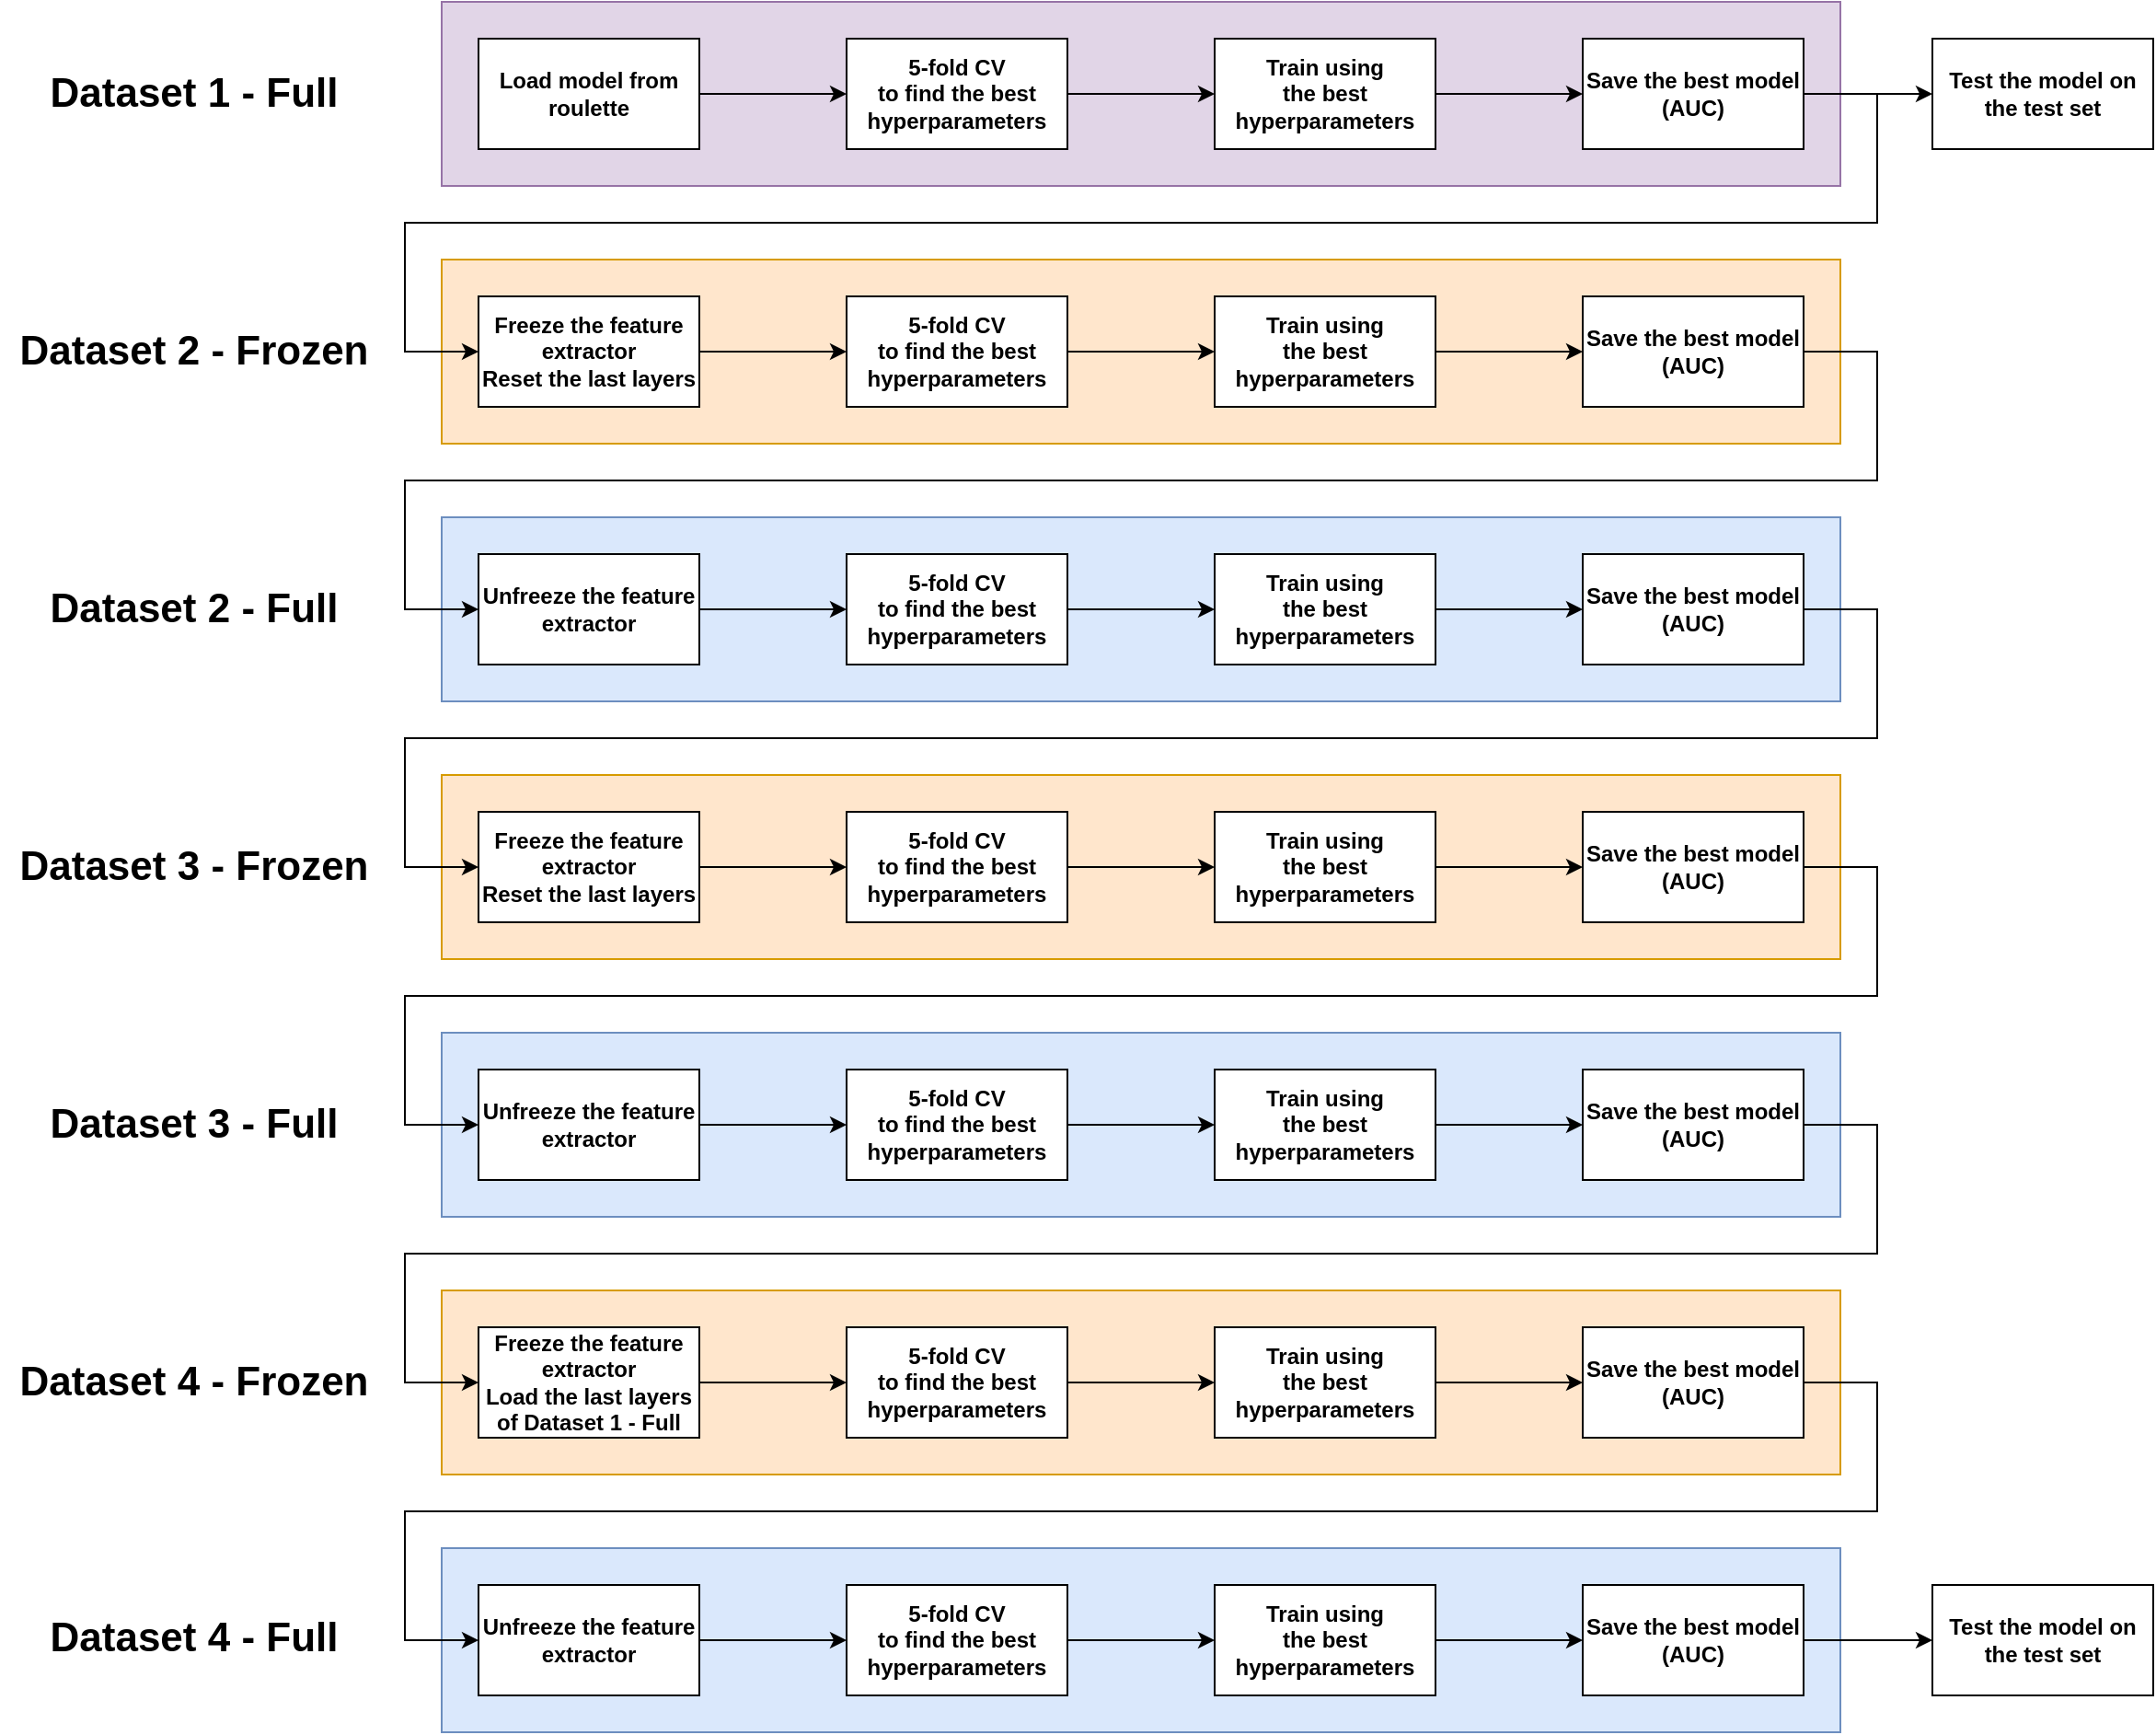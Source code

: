 <mxfile version="12.7.0" type="device"><diagram id="yCwgQxcQXu_XpX-il6eW" name="Page-1"><mxGraphModel dx="1808" dy="909" grid="0" gridSize="10" guides="1" tooltips="1" connect="1" arrows="1" fold="1" page="0" pageScale="1" pageWidth="827" pageHeight="1169" math="0" shadow="0"><root><mxCell id="0"/><mxCell id="1" parent="0"/><mxCell id="eRmYv4SFWFzEGVHq96t6-38" value="" style="rounded=0;whiteSpace=wrap;html=1;fillColor=#ffe6cc;strokeColor=#d79b00;" vertex="1" parent="1"><mxGeometry y="140" width="760" height="100" as="geometry"/></mxCell><mxCell id="eRmYv4SFWFzEGVHq96t6-68" value="" style="rounded=0;whiteSpace=wrap;html=1;fillColor=#ffe6cc;strokeColor=#d79b00;" vertex="1" parent="1"><mxGeometry y="700" width="760" height="100" as="geometry"/></mxCell><mxCell id="eRmYv4SFWFzEGVHq96t6-52" value="" style="rounded=0;whiteSpace=wrap;html=1;fillColor=#ffe6cc;strokeColor=#d79b00;" vertex="1" parent="1"><mxGeometry y="420" width="760" height="100" as="geometry"/></mxCell><mxCell id="eRmYv4SFWFzEGVHq96t6-46" value="" style="rounded=0;whiteSpace=wrap;html=1;fillColor=#dae8fc;strokeColor=#6c8ebf;" vertex="1" parent="1"><mxGeometry y="280" width="760" height="100" as="geometry"/></mxCell><mxCell id="eRmYv4SFWFzEGVHq96t6-49" style="edgeStyle=orthogonalEdgeStyle;rounded=0;orthogonalLoop=1;jettySize=auto;html=1;exitX=1;exitY=0.5;exitDx=0;exitDy=0;entryX=0;entryY=0.5;entryDx=0;entryDy=0;" edge="1" parent="1" source="eRmYv4SFWFzEGVHq96t6-37" target="eRmYv4SFWFzEGVHq96t6-40"><mxGeometry relative="1" as="geometry"><Array as="points"><mxPoint x="780" y="190"/><mxPoint x="780" y="260"/><mxPoint x="-20" y="260"/><mxPoint x="-20" y="330"/></Array></mxGeometry></mxCell><mxCell id="eRmYv4SFWFzEGVHq96t6-21" value="" style="rounded=0;whiteSpace=wrap;html=1;fillColor=#e1d5e7;strokeColor=#9673a6;" vertex="1" parent="1"><mxGeometry width="760" height="100" as="geometry"/></mxCell><mxCell id="eRmYv4SFWFzEGVHq96t6-16" value="" style="edgeStyle=orthogonalEdgeStyle;rounded=0;orthogonalLoop=1;jettySize=auto;html=1;" edge="1" parent="1" source="eRmYv4SFWFzEGVHq96t6-1" target="eRmYv4SFWFzEGVHq96t6-15"><mxGeometry relative="1" as="geometry"/></mxCell><mxCell id="eRmYv4SFWFzEGVHq96t6-1" value="Load model from roulette" style="rounded=0;whiteSpace=wrap;html=1;fontStyle=1" vertex="1" parent="1"><mxGeometry x="20" y="20" width="120" height="60" as="geometry"/></mxCell><mxCell id="eRmYv4SFWFzEGVHq96t6-18" value="" style="edgeStyle=orthogonalEdgeStyle;rounded=0;orthogonalLoop=1;jettySize=auto;html=1;" edge="1" parent="1" source="eRmYv4SFWFzEGVHq96t6-15" target="eRmYv4SFWFzEGVHq96t6-17"><mxGeometry relative="1" as="geometry"/></mxCell><mxCell id="eRmYv4SFWFzEGVHq96t6-15" value="5-fold CV &lt;br&gt;to find the best &lt;br&gt;hyperparameters" style="rounded=0;whiteSpace=wrap;html=1;fontStyle=1" vertex="1" parent="1"><mxGeometry x="220" y="20" width="120" height="60" as="geometry"/></mxCell><mxCell id="eRmYv4SFWFzEGVHq96t6-20" value="" style="edgeStyle=orthogonalEdgeStyle;rounded=0;orthogonalLoop=1;jettySize=auto;html=1;" edge="1" parent="1" source="eRmYv4SFWFzEGVHq96t6-17" target="eRmYv4SFWFzEGVHq96t6-19"><mxGeometry relative="1" as="geometry"/></mxCell><mxCell id="eRmYv4SFWFzEGVHq96t6-17" value="Train using&lt;br&gt;the best hyperparameters" style="rounded=0;whiteSpace=wrap;html=1;fontStyle=1" vertex="1" parent="1"><mxGeometry x="420" y="20" width="120" height="60" as="geometry"/></mxCell><mxCell id="eRmYv4SFWFzEGVHq96t6-48" style="edgeStyle=orthogonalEdgeStyle;rounded=0;orthogonalLoop=1;jettySize=auto;html=1;exitX=1;exitY=0.5;exitDx=0;exitDy=0;entryX=0;entryY=0.5;entryDx=0;entryDy=0;" edge="1" parent="1" source="eRmYv4SFWFzEGVHq96t6-19" target="eRmYv4SFWFzEGVHq96t6-32"><mxGeometry relative="1" as="geometry"><Array as="points"><mxPoint x="780" y="50"/><mxPoint x="780" y="120"/><mxPoint x="-20" y="120"/><mxPoint x="-20" y="190"/></Array></mxGeometry></mxCell><mxCell id="eRmYv4SFWFzEGVHq96t6-97" style="edgeStyle=orthogonalEdgeStyle;rounded=0;orthogonalLoop=1;jettySize=auto;html=1;exitX=1;exitY=0.5;exitDx=0;exitDy=0;entryX=0;entryY=0.5;entryDx=0;entryDy=0;" edge="1" parent="1" source="eRmYv4SFWFzEGVHq96t6-19" target="eRmYv4SFWFzEGVHq96t6-96"><mxGeometry relative="1" as="geometry"/></mxCell><mxCell id="eRmYv4SFWFzEGVHq96t6-19" value="Save the best model&lt;br style=&quot;font-size: 4px&quot;&gt;(AUC)" style="rounded=0;whiteSpace=wrap;html=1;fontStyle=1" vertex="1" parent="1"><mxGeometry x="620" y="20" width="120" height="60" as="geometry"/></mxCell><mxCell id="eRmYv4SFWFzEGVHq96t6-31" value="" style="edgeStyle=orthogonalEdgeStyle;rounded=0;orthogonalLoop=1;jettySize=auto;html=1;" edge="1" parent="1" source="eRmYv4SFWFzEGVHq96t6-32" target="eRmYv4SFWFzEGVHq96t6-34"><mxGeometry relative="1" as="geometry"/></mxCell><mxCell id="eRmYv4SFWFzEGVHq96t6-32" value="Freeze the feature extractor&lt;br&gt;Reset the last layers" style="rounded=0;whiteSpace=wrap;html=1;fontStyle=1" vertex="1" parent="1"><mxGeometry x="20" y="160" width="120" height="60" as="geometry"/></mxCell><mxCell id="eRmYv4SFWFzEGVHq96t6-33" value="" style="edgeStyle=orthogonalEdgeStyle;rounded=0;orthogonalLoop=1;jettySize=auto;html=1;" edge="1" parent="1" source="eRmYv4SFWFzEGVHq96t6-34" target="eRmYv4SFWFzEGVHq96t6-36"><mxGeometry relative="1" as="geometry"/></mxCell><mxCell id="eRmYv4SFWFzEGVHq96t6-34" value="5-fold CV&lt;br&gt;to find the best hyperparameters" style="rounded=0;whiteSpace=wrap;html=1;fontStyle=1" vertex="1" parent="1"><mxGeometry x="220" y="160" width="120" height="60" as="geometry"/></mxCell><mxCell id="eRmYv4SFWFzEGVHq96t6-35" value="" style="edgeStyle=orthogonalEdgeStyle;rounded=0;orthogonalLoop=1;jettySize=auto;html=1;" edge="1" parent="1" source="eRmYv4SFWFzEGVHq96t6-36" target="eRmYv4SFWFzEGVHq96t6-37"><mxGeometry relative="1" as="geometry"/></mxCell><mxCell id="eRmYv4SFWFzEGVHq96t6-36" value="Train using&lt;br&gt;the best hyperparameters" style="rounded=0;whiteSpace=wrap;html=1;fontStyle=1" vertex="1" parent="1"><mxGeometry x="420" y="160" width="120" height="60" as="geometry"/></mxCell><mxCell id="eRmYv4SFWFzEGVHq96t6-37" value="Save the best model&lt;br&gt;(AUC)" style="rounded=0;whiteSpace=wrap;html=1;fontStyle=1" vertex="1" parent="1"><mxGeometry x="620" y="160" width="120" height="60" as="geometry"/></mxCell><mxCell id="eRmYv4SFWFzEGVHq96t6-39" value="" style="edgeStyle=orthogonalEdgeStyle;rounded=0;orthogonalLoop=1;jettySize=auto;html=1;" edge="1" parent="1" source="eRmYv4SFWFzEGVHq96t6-40" target="eRmYv4SFWFzEGVHq96t6-42"><mxGeometry relative="1" as="geometry"/></mxCell><mxCell id="eRmYv4SFWFzEGVHq96t6-40" value="Unfreeze the feature extractor" style="rounded=0;whiteSpace=wrap;html=1;fontStyle=1" vertex="1" parent="1"><mxGeometry x="20" y="300" width="120" height="60" as="geometry"/></mxCell><mxCell id="eRmYv4SFWFzEGVHq96t6-41" value="" style="edgeStyle=orthogonalEdgeStyle;rounded=0;orthogonalLoop=1;jettySize=auto;html=1;" edge="1" parent="1" source="eRmYv4SFWFzEGVHq96t6-42" target="eRmYv4SFWFzEGVHq96t6-44"><mxGeometry relative="1" as="geometry"/></mxCell><mxCell id="eRmYv4SFWFzEGVHq96t6-42" value="5-fold CV&lt;br&gt;to find the best hyperparameters" style="rounded=0;whiteSpace=wrap;html=1;fontStyle=1" vertex="1" parent="1"><mxGeometry x="220" y="300" width="120" height="60" as="geometry"/></mxCell><mxCell id="eRmYv4SFWFzEGVHq96t6-43" value="" style="edgeStyle=orthogonalEdgeStyle;rounded=0;orthogonalLoop=1;jettySize=auto;html=1;" edge="1" parent="1" source="eRmYv4SFWFzEGVHq96t6-44" target="eRmYv4SFWFzEGVHq96t6-45"><mxGeometry relative="1" as="geometry"/></mxCell><mxCell id="eRmYv4SFWFzEGVHq96t6-44" value="Train using&lt;br&gt;the best hyperparameters" style="rounded=0;whiteSpace=wrap;html=1;fontStyle=1" vertex="1" parent="1"><mxGeometry x="420" y="300" width="120" height="60" as="geometry"/></mxCell><mxCell id="eRmYv4SFWFzEGVHq96t6-83" style="edgeStyle=orthogonalEdgeStyle;rounded=0;orthogonalLoop=1;jettySize=auto;html=1;exitX=1;exitY=0.5;exitDx=0;exitDy=0;" edge="1" parent="1" source="eRmYv4SFWFzEGVHq96t6-45" target="eRmYv4SFWFzEGVHq96t6-54"><mxGeometry relative="1" as="geometry"><Array as="points"><mxPoint x="780" y="330"/><mxPoint x="780" y="400"/><mxPoint x="-20" y="400"/><mxPoint x="-20" y="470"/></Array></mxGeometry></mxCell><mxCell id="eRmYv4SFWFzEGVHq96t6-45" value="Save the best model&lt;br&gt;(AUC)" style="rounded=0;whiteSpace=wrap;html=1;fontStyle=1" vertex="1" parent="1"><mxGeometry x="620" y="300" width="120" height="60" as="geometry"/></mxCell><mxCell id="eRmYv4SFWFzEGVHq96t6-51" value="" style="rounded=0;whiteSpace=wrap;html=1;fillColor=#dae8fc;strokeColor=#6c8ebf;" vertex="1" parent="1"><mxGeometry y="560" width="760" height="100" as="geometry"/></mxCell><mxCell id="eRmYv4SFWFzEGVHq96t6-53" value="" style="edgeStyle=orthogonalEdgeStyle;rounded=0;orthogonalLoop=1;jettySize=auto;html=1;" edge="1" parent="1" source="eRmYv4SFWFzEGVHq96t6-54" target="eRmYv4SFWFzEGVHq96t6-56"><mxGeometry relative="1" as="geometry"/></mxCell><mxCell id="eRmYv4SFWFzEGVHq96t6-54" value="Freeze the feature extractor&lt;br&gt;Reset the last layers" style="rounded=0;whiteSpace=wrap;html=1;fontStyle=1" vertex="1" parent="1"><mxGeometry x="20" y="440" width="120" height="60" as="geometry"/></mxCell><mxCell id="eRmYv4SFWFzEGVHq96t6-55" value="" style="edgeStyle=orthogonalEdgeStyle;rounded=0;orthogonalLoop=1;jettySize=auto;html=1;" edge="1" parent="1" source="eRmYv4SFWFzEGVHq96t6-56" target="eRmYv4SFWFzEGVHq96t6-58"><mxGeometry relative="1" as="geometry"/></mxCell><mxCell id="eRmYv4SFWFzEGVHq96t6-56" value="5-fold CV&lt;br&gt;to find the best hyperparameters" style="rounded=0;whiteSpace=wrap;html=1;fontStyle=1" vertex="1" parent="1"><mxGeometry x="220" y="440" width="120" height="60" as="geometry"/></mxCell><mxCell id="eRmYv4SFWFzEGVHq96t6-57" value="" style="edgeStyle=orthogonalEdgeStyle;rounded=0;orthogonalLoop=1;jettySize=auto;html=1;" edge="1" parent="1" source="eRmYv4SFWFzEGVHq96t6-58" target="eRmYv4SFWFzEGVHq96t6-59"><mxGeometry relative="1" as="geometry"/></mxCell><mxCell id="eRmYv4SFWFzEGVHq96t6-58" value="Train using&lt;br&gt;the best hyperparameters" style="rounded=0;whiteSpace=wrap;html=1;fontStyle=1" vertex="1" parent="1"><mxGeometry x="420" y="440" width="120" height="60" as="geometry"/></mxCell><mxCell id="eRmYv4SFWFzEGVHq96t6-84" style="edgeStyle=orthogonalEdgeStyle;rounded=0;orthogonalLoop=1;jettySize=auto;html=1;exitX=1;exitY=0.5;exitDx=0;exitDy=0;entryX=0;entryY=0.5;entryDx=0;entryDy=0;" edge="1" parent="1" source="eRmYv4SFWFzEGVHq96t6-59" target="eRmYv4SFWFzEGVHq96t6-61"><mxGeometry relative="1" as="geometry"><Array as="points"><mxPoint x="780" y="470"/><mxPoint x="780" y="540"/><mxPoint x="-20" y="540"/><mxPoint x="-20" y="610"/></Array></mxGeometry></mxCell><mxCell id="eRmYv4SFWFzEGVHq96t6-59" value="Save the best model&lt;br&gt;(AUC)" style="rounded=0;whiteSpace=wrap;html=1;fontStyle=1" vertex="1" parent="1"><mxGeometry x="620" y="440" width="120" height="60" as="geometry"/></mxCell><mxCell id="eRmYv4SFWFzEGVHq96t6-60" value="" style="edgeStyle=orthogonalEdgeStyle;rounded=0;orthogonalLoop=1;jettySize=auto;html=1;" edge="1" parent="1" source="eRmYv4SFWFzEGVHq96t6-61" target="eRmYv4SFWFzEGVHq96t6-63"><mxGeometry relative="1" as="geometry"/></mxCell><mxCell id="eRmYv4SFWFzEGVHq96t6-61" value="Unfreeze the feature extractor" style="rounded=0;whiteSpace=wrap;html=1;fontStyle=1" vertex="1" parent="1"><mxGeometry x="20" y="580" width="120" height="60" as="geometry"/></mxCell><mxCell id="eRmYv4SFWFzEGVHq96t6-62" value="" style="edgeStyle=orthogonalEdgeStyle;rounded=0;orthogonalLoop=1;jettySize=auto;html=1;" edge="1" parent="1" source="eRmYv4SFWFzEGVHq96t6-63" target="eRmYv4SFWFzEGVHq96t6-65"><mxGeometry relative="1" as="geometry"/></mxCell><mxCell id="eRmYv4SFWFzEGVHq96t6-63" value="5-fold CV&lt;br&gt;to find the best hyperparameters" style="rounded=0;whiteSpace=wrap;html=1;fontStyle=1" vertex="1" parent="1"><mxGeometry x="220" y="580" width="120" height="60" as="geometry"/></mxCell><mxCell id="eRmYv4SFWFzEGVHq96t6-64" value="" style="edgeStyle=orthogonalEdgeStyle;rounded=0;orthogonalLoop=1;jettySize=auto;html=1;" edge="1" parent="1" source="eRmYv4SFWFzEGVHq96t6-65" target="eRmYv4SFWFzEGVHq96t6-66"><mxGeometry relative="1" as="geometry"/></mxCell><mxCell id="eRmYv4SFWFzEGVHq96t6-65" value="Train using&lt;br&gt;the best hyperparameters" style="rounded=0;whiteSpace=wrap;html=1;fontStyle=1" vertex="1" parent="1"><mxGeometry x="420" y="580" width="120" height="60" as="geometry"/></mxCell><mxCell id="eRmYv4SFWFzEGVHq96t6-85" style="edgeStyle=orthogonalEdgeStyle;rounded=0;orthogonalLoop=1;jettySize=auto;html=1;exitX=1;exitY=0.5;exitDx=0;exitDy=0;entryX=0;entryY=0.5;entryDx=0;entryDy=0;" edge="1" parent="1" source="eRmYv4SFWFzEGVHq96t6-66" target="eRmYv4SFWFzEGVHq96t6-70"><mxGeometry relative="1" as="geometry"><Array as="points"><mxPoint x="780" y="610"/><mxPoint x="780" y="680"/><mxPoint x="-20" y="680"/><mxPoint x="-20" y="750"/></Array></mxGeometry></mxCell><mxCell id="eRmYv4SFWFzEGVHq96t6-66" value="Save the best model&lt;br&gt;(AUC)" style="rounded=0;whiteSpace=wrap;html=1;fontStyle=1" vertex="1" parent="1"><mxGeometry x="620" y="580" width="120" height="60" as="geometry"/></mxCell><mxCell id="eRmYv4SFWFzEGVHq96t6-67" value="" style="rounded=0;whiteSpace=wrap;html=1;fillColor=#dae8fc;strokeColor=#6c8ebf;" vertex="1" parent="1"><mxGeometry y="840" width="760" height="100" as="geometry"/></mxCell><mxCell id="eRmYv4SFWFzEGVHq96t6-86" style="edgeStyle=orthogonalEdgeStyle;rounded=0;orthogonalLoop=1;jettySize=auto;html=1;exitX=1;exitY=0.5;exitDx=0;exitDy=0;entryX=0;entryY=0.5;entryDx=0;entryDy=0;" edge="1" parent="1" source="eRmYv4SFWFzEGVHq96t6-75" target="eRmYv4SFWFzEGVHq96t6-77"><mxGeometry relative="1" as="geometry"><Array as="points"><mxPoint x="780" y="750"/><mxPoint x="780" y="820"/><mxPoint x="-20" y="820"/><mxPoint x="-20" y="890"/></Array></mxGeometry></mxCell><mxCell id="eRmYv4SFWFzEGVHq96t6-69" value="" style="edgeStyle=orthogonalEdgeStyle;rounded=0;orthogonalLoop=1;jettySize=auto;html=1;" edge="1" parent="1" source="eRmYv4SFWFzEGVHq96t6-70" target="eRmYv4SFWFzEGVHq96t6-72"><mxGeometry relative="1" as="geometry"/></mxCell><mxCell id="eRmYv4SFWFzEGVHq96t6-70" value="Freeze the feature extractor&lt;br&gt;Load the last layers of Dataset 1 - Full" style="rounded=0;whiteSpace=wrap;html=1;fontStyle=1" vertex="1" parent="1"><mxGeometry x="20" y="720" width="120" height="60" as="geometry"/></mxCell><mxCell id="eRmYv4SFWFzEGVHq96t6-71" value="" style="edgeStyle=orthogonalEdgeStyle;rounded=0;orthogonalLoop=1;jettySize=auto;html=1;" edge="1" parent="1" source="eRmYv4SFWFzEGVHq96t6-72" target="eRmYv4SFWFzEGVHq96t6-74"><mxGeometry relative="1" as="geometry"/></mxCell><mxCell id="eRmYv4SFWFzEGVHq96t6-72" value="5-fold CV&lt;br&gt;to find the best hyperparameters" style="rounded=0;whiteSpace=wrap;html=1;fontStyle=1" vertex="1" parent="1"><mxGeometry x="220" y="720" width="120" height="60" as="geometry"/></mxCell><mxCell id="eRmYv4SFWFzEGVHq96t6-73" value="" style="edgeStyle=orthogonalEdgeStyle;rounded=0;orthogonalLoop=1;jettySize=auto;html=1;" edge="1" parent="1" source="eRmYv4SFWFzEGVHq96t6-74" target="eRmYv4SFWFzEGVHq96t6-75"><mxGeometry relative="1" as="geometry"/></mxCell><mxCell id="eRmYv4SFWFzEGVHq96t6-74" value="Train using&lt;br&gt;the best hyperparameters" style="rounded=0;whiteSpace=wrap;html=1;fontStyle=1" vertex="1" parent="1"><mxGeometry x="420" y="720" width="120" height="60" as="geometry"/></mxCell><mxCell id="eRmYv4SFWFzEGVHq96t6-75" value="Save the best model&lt;br&gt;(AUC)" style="rounded=0;whiteSpace=wrap;html=1;fontStyle=1" vertex="1" parent="1"><mxGeometry x="620" y="720" width="120" height="60" as="geometry"/></mxCell><mxCell id="eRmYv4SFWFzEGVHq96t6-76" value="" style="edgeStyle=orthogonalEdgeStyle;rounded=0;orthogonalLoop=1;jettySize=auto;html=1;" edge="1" parent="1" source="eRmYv4SFWFzEGVHq96t6-77" target="eRmYv4SFWFzEGVHq96t6-79"><mxGeometry relative="1" as="geometry"/></mxCell><mxCell id="eRmYv4SFWFzEGVHq96t6-77" value="Unfreeze the feature extractor" style="rounded=0;whiteSpace=wrap;html=1;fontStyle=1" vertex="1" parent="1"><mxGeometry x="20" y="860" width="120" height="60" as="geometry"/></mxCell><mxCell id="eRmYv4SFWFzEGVHq96t6-78" value="" style="edgeStyle=orthogonalEdgeStyle;rounded=0;orthogonalLoop=1;jettySize=auto;html=1;" edge="1" parent="1" source="eRmYv4SFWFzEGVHq96t6-79" target="eRmYv4SFWFzEGVHq96t6-81"><mxGeometry relative="1" as="geometry"/></mxCell><mxCell id="eRmYv4SFWFzEGVHq96t6-79" value="5-fold CV&lt;br&gt;to find the best hyperparameters" style="rounded=0;whiteSpace=wrap;html=1;fontStyle=1" vertex="1" parent="1"><mxGeometry x="220" y="860" width="120" height="60" as="geometry"/></mxCell><mxCell id="eRmYv4SFWFzEGVHq96t6-80" value="" style="edgeStyle=orthogonalEdgeStyle;rounded=0;orthogonalLoop=1;jettySize=auto;html=1;" edge="1" parent="1" source="eRmYv4SFWFzEGVHq96t6-81" target="eRmYv4SFWFzEGVHq96t6-82"><mxGeometry relative="1" as="geometry"/></mxCell><mxCell id="eRmYv4SFWFzEGVHq96t6-81" value="Train using&lt;br&gt;the best hyperparameters" style="rounded=0;whiteSpace=wrap;html=1;fontStyle=1" vertex="1" parent="1"><mxGeometry x="420" y="860" width="120" height="60" as="geometry"/></mxCell><mxCell id="eRmYv4SFWFzEGVHq96t6-99" value="" style="edgeStyle=orthogonalEdgeStyle;rounded=0;orthogonalLoop=1;jettySize=auto;html=1;" edge="1" parent="1" source="eRmYv4SFWFzEGVHq96t6-82" target="eRmYv4SFWFzEGVHq96t6-98"><mxGeometry relative="1" as="geometry"/></mxCell><mxCell id="eRmYv4SFWFzEGVHq96t6-82" value="Save the best model&lt;br&gt;(AUC)" style="rounded=0;whiteSpace=wrap;html=1;fontStyle=1" vertex="1" parent="1"><mxGeometry x="620" y="860" width="120" height="60" as="geometry"/></mxCell><mxCell id="eRmYv4SFWFzEGVHq96t6-98" value="Test the model on the test set" style="rounded=0;whiteSpace=wrap;html=1;fontStyle=1" vertex="1" parent="1"><mxGeometry x="810" y="860" width="120" height="60" as="geometry"/></mxCell><mxCell id="eRmYv4SFWFzEGVHq96t6-87" value="&lt;font style=&quot;font-size: 22px&quot;&gt;&lt;b&gt;Dataset 1 - Full&lt;/b&gt;&lt;/font&gt;" style="text;html=1;align=center;verticalAlign=middle;resizable=0;points=[];autosize=1;" vertex="1" parent="1"><mxGeometry x="-220" y="40" width="170" height="20" as="geometry"/></mxCell><mxCell id="eRmYv4SFWFzEGVHq96t6-88" value="&lt;font style=&quot;font-size: 22px&quot;&gt;&lt;b&gt;Dataset 2 - Frozen&lt;/b&gt;&lt;/font&gt;" style="text;html=1;align=center;verticalAlign=middle;resizable=0;points=[];autosize=1;" vertex="1" parent="1"><mxGeometry x="-240" y="180" width="210" height="20" as="geometry"/></mxCell><mxCell id="eRmYv4SFWFzEGVHq96t6-89" value="&lt;font style=&quot;font-size: 22px&quot;&gt;&lt;b&gt;Dataset 3 - Frozen&lt;/b&gt;&lt;/font&gt;" style="text;html=1;align=center;verticalAlign=middle;resizable=0;points=[];autosize=1;" vertex="1" parent="1"><mxGeometry x="-240" y="460" width="210" height="20" as="geometry"/></mxCell><mxCell id="eRmYv4SFWFzEGVHq96t6-90" value="&lt;font style=&quot;font-size: 22px&quot;&gt;&lt;b&gt;Dataset 4 - Frozen&lt;/b&gt;&lt;/font&gt;" style="text;html=1;align=center;verticalAlign=middle;resizable=0;points=[];autosize=1;" vertex="1" parent="1"><mxGeometry x="-240" y="740" width="210" height="20" as="geometry"/></mxCell><mxCell id="eRmYv4SFWFzEGVHq96t6-91" value="&lt;font style=&quot;font-size: 22px&quot;&gt;&lt;b&gt;Dataset 2 - Full&lt;/b&gt;&lt;/font&gt;" style="text;html=1;align=center;verticalAlign=middle;resizable=0;points=[];autosize=1;" vertex="1" parent="1"><mxGeometry x="-220" y="320" width="170" height="20" as="geometry"/></mxCell><mxCell id="eRmYv4SFWFzEGVHq96t6-92" value="&lt;font style=&quot;font-size: 22px&quot;&gt;&lt;b&gt;Dataset 3 - Full&lt;/b&gt;&lt;/font&gt;" style="text;html=1;align=center;verticalAlign=middle;resizable=0;points=[];autosize=1;" vertex="1" parent="1"><mxGeometry x="-220" y="600" width="170" height="20" as="geometry"/></mxCell><mxCell id="eRmYv4SFWFzEGVHq96t6-93" value="&lt;font style=&quot;font-size: 22px&quot;&gt;&lt;b&gt;Dataset 4 - Full&lt;/b&gt;&lt;/font&gt;" style="text;html=1;align=center;verticalAlign=middle;resizable=0;points=[];autosize=1;" vertex="1" parent="1"><mxGeometry x="-220" y="879" width="170" height="20" as="geometry"/></mxCell><mxCell id="eRmYv4SFWFzEGVHq96t6-96" value="Test the model on the test set" style="rounded=0;whiteSpace=wrap;html=1;fontStyle=1" vertex="1" parent="1"><mxGeometry x="810" y="20" width="120" height="60" as="geometry"/></mxCell></root></mxGraphModel></diagram></mxfile>